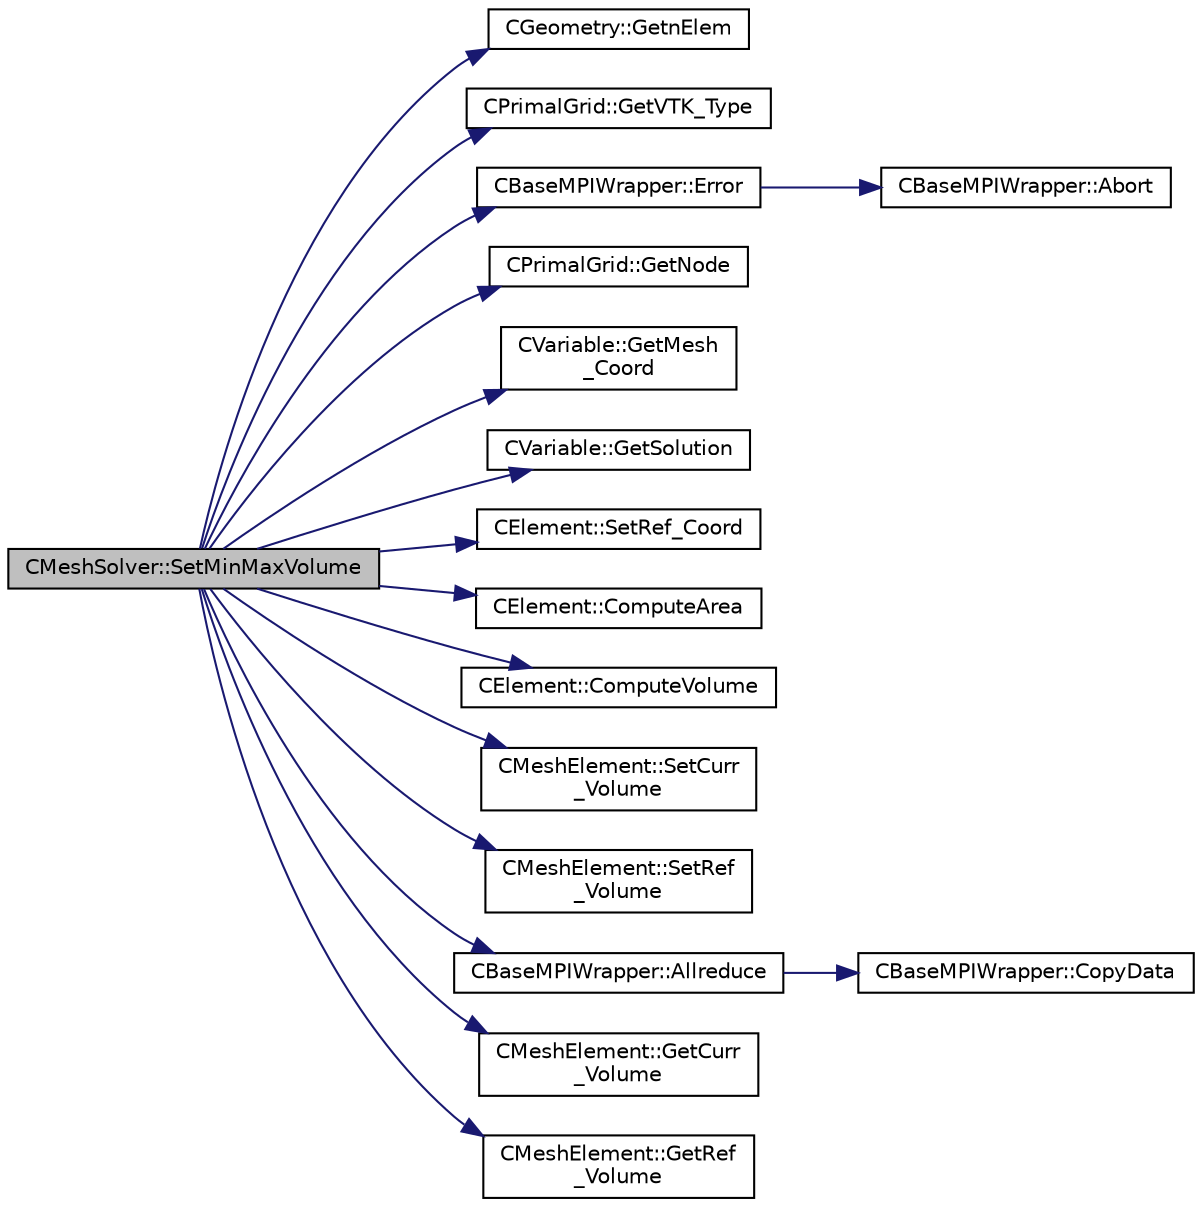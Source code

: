digraph "CMeshSolver::SetMinMaxVolume"
{
  edge [fontname="Helvetica",fontsize="10",labelfontname="Helvetica",labelfontsize="10"];
  node [fontname="Helvetica",fontsize="10",shape=record];
  rankdir="LR";
  Node559 [label="CMeshSolver::SetMinMaxVolume",height=0.2,width=0.4,color="black", fillcolor="grey75", style="filled", fontcolor="black"];
  Node559 -> Node560 [color="midnightblue",fontsize="10",style="solid",fontname="Helvetica"];
  Node560 [label="CGeometry::GetnElem",height=0.2,width=0.4,color="black", fillcolor="white", style="filled",URL="$class_c_geometry.html#a4ae48ec038df1f5ee7c1daadabea5e99",tooltip="Get number of elements. "];
  Node559 -> Node561 [color="midnightblue",fontsize="10",style="solid",fontname="Helvetica"];
  Node561 [label="CPrimalGrid::GetVTK_Type",height=0.2,width=0.4,color="black", fillcolor="white", style="filled",URL="$class_c_primal_grid.html#adb676897e7cf4a83ceb83065e7c6a04f",tooltip="A pure virtual member. "];
  Node559 -> Node562 [color="midnightblue",fontsize="10",style="solid",fontname="Helvetica"];
  Node562 [label="CBaseMPIWrapper::Error",height=0.2,width=0.4,color="black", fillcolor="white", style="filled",URL="$class_c_base_m_p_i_wrapper.html#a04457c47629bda56704e6a8804833eeb"];
  Node562 -> Node563 [color="midnightblue",fontsize="10",style="solid",fontname="Helvetica"];
  Node563 [label="CBaseMPIWrapper::Abort",height=0.2,width=0.4,color="black", fillcolor="white", style="filled",URL="$class_c_base_m_p_i_wrapper.html#a21ef5681e2acb532d345e9bab173ef07"];
  Node559 -> Node564 [color="midnightblue",fontsize="10",style="solid",fontname="Helvetica"];
  Node564 [label="CPrimalGrid::GetNode",height=0.2,width=0.4,color="black", fillcolor="white", style="filled",URL="$class_c_primal_grid.html#a4fc7b6b6ac5025325c7e68fb56fbeef8",tooltip="A pure virtual member. "];
  Node559 -> Node565 [color="midnightblue",fontsize="10",style="solid",fontname="Helvetica"];
  Node565 [label="CVariable::GetMesh\l_Coord",height=0.2,width=0.4,color="black", fillcolor="white", style="filled",URL="$class_c_variable.html#afe97b312c0685a1975a41b915f5d327a",tooltip="A virtual member. Get the value of the undeformed coordinates. "];
  Node559 -> Node566 [color="midnightblue",fontsize="10",style="solid",fontname="Helvetica"];
  Node566 [label="CVariable::GetSolution",height=0.2,width=0.4,color="black", fillcolor="white", style="filled",URL="$class_c_variable.html#a261483e39c23c1de7cb9aea7e917c121",tooltip="Get the solution. "];
  Node559 -> Node567 [color="midnightblue",fontsize="10",style="solid",fontname="Helvetica"];
  Node567 [label="CElement::SetRef_Coord",height=0.2,width=0.4,color="black", fillcolor="white", style="filled",URL="$class_c_element.html#a734f0ffdf9fc0d48f6add20fd6cd5cfe",tooltip="Set the value of the coordinate of the nodes in the reference configuration. "];
  Node559 -> Node568 [color="midnightblue",fontsize="10",style="solid",fontname="Helvetica"];
  Node568 [label="CElement::ComputeArea",height=0.2,width=0.4,color="black", fillcolor="white", style="filled",URL="$class_c_element.html#af253267554a0e234993747dd5446537a",tooltip="Compute the value of the area of the element. "];
  Node559 -> Node569 [color="midnightblue",fontsize="10",style="solid",fontname="Helvetica"];
  Node569 [label="CElement::ComputeVolume",height=0.2,width=0.4,color="black", fillcolor="white", style="filled",URL="$class_c_element.html#ae86ec182eb42a61e95f8983a870dfcea",tooltip="Compute the value of the volume of the element. "];
  Node559 -> Node570 [color="midnightblue",fontsize="10",style="solid",fontname="Helvetica"];
  Node570 [label="CMeshElement::SetCurr\l_Volume",height=0.2,width=0.4,color="black", fillcolor="white", style="filled",URL="$class_c_mesh_element.html#ae1b056f1ee1521ac40802b7da085b541",tooltip="Set the value of the element distance to the nearest wall with deformed coordinates. "];
  Node559 -> Node571 [color="midnightblue",fontsize="10",style="solid",fontname="Helvetica"];
  Node571 [label="CMeshElement::SetRef\l_Volume",height=0.2,width=0.4,color="black", fillcolor="white", style="filled",URL="$class_c_mesh_element.html#a20ebcf2fdc7c863adb10a11e912c4d08",tooltip="Set the value of the element volume with undeformed coordinates. "];
  Node559 -> Node572 [color="midnightblue",fontsize="10",style="solid",fontname="Helvetica"];
  Node572 [label="CBaseMPIWrapper::Allreduce",height=0.2,width=0.4,color="black", fillcolor="white", style="filled",URL="$class_c_base_m_p_i_wrapper.html#a637b6fd917a8ca91ce748ba88e0d66b6"];
  Node572 -> Node573 [color="midnightblue",fontsize="10",style="solid",fontname="Helvetica"];
  Node573 [label="CBaseMPIWrapper::CopyData",height=0.2,width=0.4,color="black", fillcolor="white", style="filled",URL="$class_c_base_m_p_i_wrapper.html#a4725cc1dd65b161b483e812a538a5e36"];
  Node559 -> Node574 [color="midnightblue",fontsize="10",style="solid",fontname="Helvetica"];
  Node574 [label="CMeshElement::GetCurr\l_Volume",height=0.2,width=0.4,color="black", fillcolor="white", style="filled",URL="$class_c_mesh_element.html#ad68d220f56887dddb1ecc0a2fc529cfe",tooltip="Get the value of the element volume with deformed coordinates. "];
  Node559 -> Node575 [color="midnightblue",fontsize="10",style="solid",fontname="Helvetica"];
  Node575 [label="CMeshElement::GetRef\l_Volume",height=0.2,width=0.4,color="black", fillcolor="white", style="filled",URL="$class_c_mesh_element.html#a0107d6906b771b6c728d959ac96d1718",tooltip="Get the value of the element volume with undeformed coordinates. "];
}
